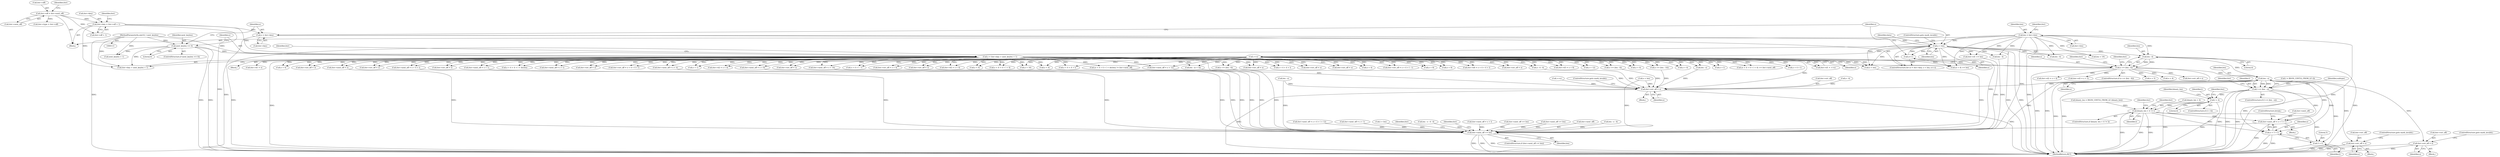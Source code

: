digraph "1_mongo-c-driver_0d9a4d98bfdf4acd2c0138d4aaeb4e2e0934bd84@del" {
"1000435" [label="(Call,len - o)"];
"1000392" [label="(Call,len - 4)"];
"1000150" [label="(Call,len = iter->len)"];
"1000209" [label="(Call,o < len)"];
"1000212" [label="(Call,o++)"];
"1000204" [label="(Call,o = iter->key)"];
"1000169" [label="(Call,iter->key = iter->off + 1)"];
"1000155" [label="(Call,iter->off = iter->next_off)"];
"1000390" [label="(Call,o >= (len - 4))"];
"1000225" [label="(Call,++o)"];
"1000230" [label="(Call,o = iter->key + next_keylen + 1)"];
"1000199" [label="(Call,next_keylen == 0)"];
"1000115" [label="(MethodParameterIn,uint32_t next_keylen)"];
"1000433" [label="(Call,l >= (len - o))"];
"1000462" [label="(Call,l < 4)"];
"1000489" [label="(Call,binary_len + 4 != l)"];
"1000503" [label="(Call,iter->next_off = o + 5 + l)"];
"1001057" [label="(Call,iter->next_off >= len)"];
"1000507" [label="(Call,o + 5 + l)"];
"1000509" [label="(Call,5 + l)"];
"1000439" [label="(Call,iter->err_off = o)"];
"1000466" [label="(Call,iter->err_off = o)"];
"1001063" [label="(Call,iter->err_off = o)"];
"1000961" [label="(Call,iter->d4 = o + 4 + 4 + l)"];
"1000828" [label="(Call,iter->err_off = o)"];
"1001026" [label="(Call,iter->next_off = o + 16)"];
"1000428" [label="(Call,l = BSON_UINT32_FROM_LE (l))"];
"1000201" [label="(Literal,0)"];
"1000841" [label="(Call,iter->d3 = o + 8)"];
"1000801" [label="(Call,iter->next_off = o + 4 + l + 12)"];
"1000433" [label="(Call,l >= (len - o))"];
"1000576" [label="(Call,o + 12)"];
"1000443" [label="(Identifier,o)"];
"1000470" [label="(Identifier,o)"];
"1000435" [label="(Call,len - o)"];
"1000508" [label="(Identifier,o)"];
"1000205" [label="(Identifier,o)"];
"1000989" [label="(Call,(o + 4 + 4 + l + doclen) != iter->next_off)"];
"1000231" [label="(Identifier,o)"];
"1000467" [label="(Call,iter->err_off)"];
"1000572" [label="(Call,iter->next_off = o + 12)"];
"1000119" [label="(Block,)"];
"1000957" [label="(Call,o + 4)"];
"1001064" [label="(Call,iter->err_off)"];
"1000704" [label="(Call,iter->next_off = o + 1)"];
"1000446" [label="(Identifier,subtype)"];
"1000871" [label="(Call,len - o)"];
"1000295" [label="(Call,o + 4)"];
"1001067" [label="(Identifier,o)"];
"1000716" [label="(Call,o >= (len - 4))"];
"1001063" [label="(Call,iter->err_off = o)"];
"1000152" [label="(Call,iter->len)"];
"1000885" [label="(Call,o + l)"];
"1000468" [label="(Identifier,iter)"];
"1000489" [label="(Call,binary_len + 4 != l)"];
"1000939" [label="(Call,(o + 4 + 4 + l + 4) >= iter->next_off)"];
"1000159" [label="(Call,iter->next_off)"];
"1000505" [label="(Identifier,iter)"];
"1000157" [label="(Identifier,iter)"];
"1000279" [label="(Call,(o + 4) >= len)"];
"1000490" [label="(Call,binary_len + 4)"];
"1000441" [label="(Identifier,iter)"];
"1000229" [label="(Block,)"];
"1000438" [label="(Block,)"];
"1000440" [label="(Call,iter->err_off)"];
"1000402" [label="(Call,iter->d2 = o + 4)"];
"1000225" [label="(Call,++o)"];
"1000169" [label="(Call,iter->key = iter->off + 1)"];
"1000333" [label="(Call,o + 4 + l)"];
"1000317" [label="(Call,len - (o + 4))"];
"1000291" [label="(Call,iter->d2 = o + 4)"];
"1000218" [label="(Identifier,data)"];
"1000162" [label="(Call,iter->type = iter->off)"];
"1001021" [label="(Call,o + 4)"];
"1000760" [label="(Call,o - 4)"];
"1000319" [label="(Call,o + 4)"];
"1000390" [label="(Call,o >= (len - 4))"];
"1000965" [label="(Call,o + 4 + 4 + l)"];
"1000548" [label="(Call,l > len)"];
"1000226" [label="(Identifier,o)"];
"1000616" [label="(Call,iter->err_off = o)"];
"1000822" [label="(Call,o >= (len - 14))"];
"1000350" [label="(Call,iter->err_off = o)"];
"1000232" [label="(Call,iter->key + next_keylen + 1)"];
"1000372" [label="(Call,iter->err_off = o + 4 + l - 1)"];
"1000236" [label="(Call,next_keylen + 1)"];
"1000198" [label="(ControlStructure,if (next_keylen == 0))"];
"1000462" [label="(Call,l < 4)"];
"1000269" [label="(Call,o + 8)"];
"1000819" [label="(Call,len < 19)"];
"1000444" [label="(ControlStructure,goto mark_invalid;)"];
"1000280" [label="(Call,o + 4)"];
"1000241" [label="(Identifier,iter)"];
"1000493" [label="(Identifier,l)"];
"1000206" [label="(Call,iter->key)"];
"1000391" [label="(Identifier,o)"];
"1001071" [label="(Identifier,iter)"];
"1000323" [label="(Call,iter->err_off = o)"];
"1000484" [label="(Call,binary_len = BSON_UINT32_FROM_LE (binary_len))"];
"1000439" [label="(Call,iter->err_off = o)"];
"1000409" [label="(Call,iter->d3 = o + 5)"];
"1000461" [label="(ControlStructure,if (l < 4))"];
"1000211" [label="(Identifier,len)"];
"1000497" [label="(Identifier,iter)"];
"1000895" [label="(Call,iter->err_off = o)"];
"1001057" [label="(Call,iter->next_off >= len)"];
"1000173" [label="(Call,iter->off + 1)"];
"1000204" [label="(Call,o = iter->key)"];
"1000622" [label="(Call,iter->next_off = o + 1)"];
"1000115" [label="(MethodParameterIn,uint32_t next_keylen)"];
"1000553" [label="(Call,len - o)"];
"1000504" [label="(Call,iter->next_off)"];
"1000676" [label="(Call,o < len)"];
"1000474" [label="(Identifier,binary_len)"];
"1001050" [label="(Call,iter->err_off = o)"];
"1000464" [label="(Literal,4)"];
"1000170" [label="(Call,iter->key)"];
"1000389" [label="(ControlStructure,if (o >= (len - 4)))"];
"1000507" [label="(Call,o + 5 + l)"];
"1000924" [label="(Call,len - o - 4 - 4)"];
"1001017" [label="(Call,iter->next_off = o + 4)"];
"1000150" [label="(Call,len = iter->len)"];
"1000584" [label="(Call,iter->d1 >= len)"];
"1000990" [label="(Call,o + 4 + 4 + l + doclen)"];
"1000641" [label="(Call,o < len)"];
"1000881" [label="(Call,iter->next_off = o + l)"];
"1000926" [label="(Call,o - 4 - 4)"];
"1000932" [label="(Call,iter->err_off = o)"];
"1000151" [label="(Identifier,len)"];
"1000245" [label="(ControlStructure,goto mark_invalid;)"];
"1000434" [label="(Identifier,l)"];
"1000209" [label="(Call,o < len)"];
"1001065" [label="(Identifier,iter)"];
"1000156" [label="(Call,iter->off)"];
"1000503" [label="(Call,iter->next_off = o + 5 + l)"];
"1000413" [label="(Call,o + 5)"];
"1000563" [label="(Call,iter->next_off = o + l)"];
"1000212" [label="(Call,o++)"];
"1001062" [label="(Block,)"];
"1000398" [label="(Identifier,iter)"];
"1001003" [label="(Call,iter->err_off = o + 4 + 4 + l)"];
"1000471" [label="(ControlStructure,goto mark_invalid;)"];
"1000406" [label="(Call,o + 4)"];
"1000404" [label="(Identifier,iter)"];
"1000265" [label="(Call,iter->next_off = o + 8)"];
"1000626" [label="(Call,o + 1)"];
"1000834" [label="(Call,iter->d2 = o + 4)"];
"1000394" [label="(Literal,4)"];
"1000393" [label="(Identifier,len)"];
"1001056" [label="(ControlStructure,if (iter->next_off >= len))"];
"1000889" [label="(Call,iter->next_off >= len)"];
"1000488" [label="(ControlStructure,if (binary_len + 4 != l))"];
"1000437" [label="(Identifier,o)"];
"1001061" [label="(Identifier,len)"];
"1000432" [label="(ControlStructure,if (l >= (len - o)))"];
"1000213" [label="(Identifier,o)"];
"1001038" [label="(Call,iter->next_off = o)"];
"1000875" [label="(Call,iter->err_off = o)"];
"1000510" [label="(Literal,5)"];
"1000392" [label="(Call,len - 4)"];
"1000329" [label="(Call,iter->next_off = o + 4 + l)"];
"1000344" [label="(Call,iter->next_off >= len)"];
"1000230" [label="(Call,o = iter->key + next_keylen + 1)"];
"1000436" [label="(Identifier,len)"];
"1000376" [label="(Call,o + 4 + l - 1)"];
"1001058" [label="(Call,iter->next_off)"];
"1000199" [label="(Call,next_keylen == 0)"];
"1000657" [label="(Call,++o)"];
"1000396" [label="(Call,iter->err_off = o)"];
"1000520" [label="(Call,len - 4)"];
"1000953" [label="(Call,iter->err_off = o + 4)"];
"1000164" [label="(Identifier,iter)"];
"1000758" [label="(Call,len - o - 4)"];
"1000200" [label="(Identifier,next_keylen)"];
"1000465" [label="(Block,)"];
"1000239" [label="(Call,iter->d1 = o)"];
"1000463" [label="(Identifier,l)"];
"1000512" [label="(ControlStructure,break;)"];
"1000203" [label="(ControlStructure,for (o = iter->key; o < len; o++))"];
"1000285" [label="(Call,iter->err_off = o)"];
"1000386" [label="(Block,)"];
"1000180" [label="(Identifier,iter)"];
"1001068" [label="(ControlStructure,goto mark_invalid;)"];
"1001094" [label="(MethodReturn,RET)"];
"1000940" [label="(Call,o + 4 + 4 + l + 4)"];
"1001030" [label="(Call,o + 16)"];
"1000511" [label="(Identifier,l)"];
"1000466" [label="(Call,iter->err_off = o)"];
"1000221" [label="(Call,iter->d1 = ++o)"];
"1000210" [label="(Identifier,o)"];
"1000518" [label="(Call,o >= (len - 4))"];
"1001007" [label="(Call,o + 4 + 4 + l)"];
"1000509" [label="(Call,5 + l)"];
"1000590" [label="(Call,iter->err_off = o)"];
"1000155" [label="(Call,iter->off = iter->next_off)"];
"1000718" [label="(Call,len - 4)"];
"1000838" [label="(Call,o + 4)"];
"1000845" [label="(Call,o + 8)"];
"1000435" -> "1000433"  [label="AST: "];
"1000435" -> "1000437"  [label="CFG: "];
"1000436" -> "1000435"  [label="AST: "];
"1000437" -> "1000435"  [label="AST: "];
"1000433" -> "1000435"  [label="CFG: "];
"1000435" -> "1001094"  [label="DDG: "];
"1000435" -> "1001094"  [label="DDG: "];
"1000435" -> "1000433"  [label="DDG: "];
"1000435" -> "1000433"  [label="DDG: "];
"1000392" -> "1000435"  [label="DDG: "];
"1000390" -> "1000435"  [label="DDG: "];
"1000435" -> "1000439"  [label="DDG: "];
"1000435" -> "1000466"  [label="DDG: "];
"1000435" -> "1000503"  [label="DDG: "];
"1000435" -> "1000507"  [label="DDG: "];
"1000435" -> "1001057"  [label="DDG: "];
"1000435" -> "1001063"  [label="DDG: "];
"1000392" -> "1000390"  [label="AST: "];
"1000392" -> "1000394"  [label="CFG: "];
"1000393" -> "1000392"  [label="AST: "];
"1000394" -> "1000392"  [label="AST: "];
"1000390" -> "1000392"  [label="CFG: "];
"1000392" -> "1001094"  [label="DDG: "];
"1000392" -> "1000390"  [label="DDG: "];
"1000392" -> "1000390"  [label="DDG: "];
"1000150" -> "1000392"  [label="DDG: "];
"1000209" -> "1000392"  [label="DDG: "];
"1000150" -> "1000119"  [label="AST: "];
"1000150" -> "1000152"  [label="CFG: "];
"1000151" -> "1000150"  [label="AST: "];
"1000152" -> "1000150"  [label="AST: "];
"1000157" -> "1000150"  [label="CFG: "];
"1000150" -> "1001094"  [label="DDG: "];
"1000150" -> "1001094"  [label="DDG: "];
"1000150" -> "1000209"  [label="DDG: "];
"1000150" -> "1000279"  [label="DDG: "];
"1000150" -> "1000520"  [label="DDG: "];
"1000150" -> "1000584"  [label="DDG: "];
"1000150" -> "1000641"  [label="DDG: "];
"1000150" -> "1000718"  [label="DDG: "];
"1000150" -> "1000819"  [label="DDG: "];
"1000150" -> "1001057"  [label="DDG: "];
"1000209" -> "1000203"  [label="AST: "];
"1000209" -> "1000211"  [label="CFG: "];
"1000210" -> "1000209"  [label="AST: "];
"1000211" -> "1000209"  [label="AST: "];
"1000218" -> "1000209"  [label="CFG: "];
"1000245" -> "1000209"  [label="CFG: "];
"1000209" -> "1001094"  [label="DDG: "];
"1000209" -> "1001094"  [label="DDG: "];
"1000209" -> "1001094"  [label="DDG: "];
"1000212" -> "1000209"  [label="DDG: "];
"1000204" -> "1000209"  [label="DDG: "];
"1000209" -> "1000212"  [label="DDG: "];
"1000209" -> "1000225"  [label="DDG: "];
"1000209" -> "1000279"  [label="DDG: "];
"1000209" -> "1000520"  [label="DDG: "];
"1000209" -> "1000584"  [label="DDG: "];
"1000209" -> "1000641"  [label="DDG: "];
"1000209" -> "1000718"  [label="DDG: "];
"1000209" -> "1000819"  [label="DDG: "];
"1000209" -> "1001057"  [label="DDG: "];
"1000212" -> "1000203"  [label="AST: "];
"1000212" -> "1000213"  [label="CFG: "];
"1000213" -> "1000212"  [label="AST: "];
"1000210" -> "1000212"  [label="CFG: "];
"1000204" -> "1000203"  [label="AST: "];
"1000204" -> "1000206"  [label="CFG: "];
"1000205" -> "1000204"  [label="AST: "];
"1000206" -> "1000204"  [label="AST: "];
"1000210" -> "1000204"  [label="CFG: "];
"1000204" -> "1001094"  [label="DDG: "];
"1000169" -> "1000204"  [label="DDG: "];
"1000169" -> "1000119"  [label="AST: "];
"1000169" -> "1000173"  [label="CFG: "];
"1000170" -> "1000169"  [label="AST: "];
"1000173" -> "1000169"  [label="AST: "];
"1000180" -> "1000169"  [label="CFG: "];
"1000169" -> "1001094"  [label="DDG: "];
"1000155" -> "1000169"  [label="DDG: "];
"1000169" -> "1000230"  [label="DDG: "];
"1000169" -> "1000232"  [label="DDG: "];
"1000155" -> "1000119"  [label="AST: "];
"1000155" -> "1000159"  [label="CFG: "];
"1000156" -> "1000155"  [label="AST: "];
"1000159" -> "1000155"  [label="AST: "];
"1000164" -> "1000155"  [label="CFG: "];
"1000155" -> "1000162"  [label="DDG: "];
"1000155" -> "1000173"  [label="DDG: "];
"1000390" -> "1000389"  [label="AST: "];
"1000391" -> "1000390"  [label="AST: "];
"1000398" -> "1000390"  [label="CFG: "];
"1000404" -> "1000390"  [label="CFG: "];
"1000390" -> "1001094"  [label="DDG: "];
"1000390" -> "1001094"  [label="DDG: "];
"1000225" -> "1000390"  [label="DDG: "];
"1000230" -> "1000390"  [label="DDG: "];
"1000390" -> "1000396"  [label="DDG: "];
"1000390" -> "1000402"  [label="DDG: "];
"1000390" -> "1000406"  [label="DDG: "];
"1000390" -> "1000409"  [label="DDG: "];
"1000390" -> "1000413"  [label="DDG: "];
"1000225" -> "1000221"  [label="AST: "];
"1000225" -> "1000226"  [label="CFG: "];
"1000226" -> "1000225"  [label="AST: "];
"1000221" -> "1000225"  [label="CFG: "];
"1000225" -> "1000221"  [label="DDG: "];
"1000225" -> "1000265"  [label="DDG: "];
"1000225" -> "1000269"  [label="DDG: "];
"1000225" -> "1000279"  [label="DDG: "];
"1000225" -> "1000280"  [label="DDG: "];
"1000225" -> "1000285"  [label="DDG: "];
"1000225" -> "1000291"  [label="DDG: "];
"1000225" -> "1000295"  [label="DDG: "];
"1000225" -> "1000317"  [label="DDG: "];
"1000225" -> "1000319"  [label="DDG: "];
"1000225" -> "1000323"  [label="DDG: "];
"1000225" -> "1000329"  [label="DDG: "];
"1000225" -> "1000333"  [label="DDG: "];
"1000225" -> "1000350"  [label="DDG: "];
"1000225" -> "1000372"  [label="DDG: "];
"1000225" -> "1000376"  [label="DDG: "];
"1000225" -> "1000518"  [label="DDG: "];
"1000225" -> "1000572"  [label="DDG: "];
"1000225" -> "1000576"  [label="DDG: "];
"1000225" -> "1000590"  [label="DDG: "];
"1000225" -> "1000616"  [label="DDG: "];
"1000225" -> "1000622"  [label="DDG: "];
"1000225" -> "1000626"  [label="DDG: "];
"1000225" -> "1000641"  [label="DDG: "];
"1000225" -> "1000716"  [label="DDG: "];
"1000225" -> "1000822"  [label="DDG: "];
"1000225" -> "1000828"  [label="DDG: "];
"1000225" -> "1000834"  [label="DDG: "];
"1000225" -> "1000838"  [label="DDG: "];
"1000225" -> "1000841"  [label="DDG: "];
"1000225" -> "1000845"  [label="DDG: "];
"1000225" -> "1000871"  [label="DDG: "];
"1000225" -> "1000875"  [label="DDG: "];
"1000225" -> "1000881"  [label="DDG: "];
"1000225" -> "1000885"  [label="DDG: "];
"1000225" -> "1000895"  [label="DDG: "];
"1000225" -> "1000926"  [label="DDG: "];
"1000225" -> "1000932"  [label="DDG: "];
"1000225" -> "1000939"  [label="DDG: "];
"1000225" -> "1000940"  [label="DDG: "];
"1000225" -> "1000953"  [label="DDG: "];
"1000225" -> "1000957"  [label="DDG: "];
"1000225" -> "1000961"  [label="DDG: "];
"1000225" -> "1000965"  [label="DDG: "];
"1000225" -> "1000989"  [label="DDG: "];
"1000225" -> "1000990"  [label="DDG: "];
"1000225" -> "1001003"  [label="DDG: "];
"1000225" -> "1001007"  [label="DDG: "];
"1000225" -> "1001017"  [label="DDG: "];
"1000225" -> "1001021"  [label="DDG: "];
"1000225" -> "1001026"  [label="DDG: "];
"1000225" -> "1001030"  [label="DDG: "];
"1000225" -> "1001038"  [label="DDG: "];
"1000225" -> "1001050"  [label="DDG: "];
"1000225" -> "1001063"  [label="DDG: "];
"1000230" -> "1000229"  [label="AST: "];
"1000230" -> "1000232"  [label="CFG: "];
"1000231" -> "1000230"  [label="AST: "];
"1000232" -> "1000230"  [label="AST: "];
"1000241" -> "1000230"  [label="CFG: "];
"1000230" -> "1001094"  [label="DDG: "];
"1000199" -> "1000230"  [label="DDG: "];
"1000115" -> "1000230"  [label="DDG: "];
"1000230" -> "1000239"  [label="DDG: "];
"1000230" -> "1000265"  [label="DDG: "];
"1000230" -> "1000269"  [label="DDG: "];
"1000230" -> "1000279"  [label="DDG: "];
"1000230" -> "1000280"  [label="DDG: "];
"1000230" -> "1000285"  [label="DDG: "];
"1000230" -> "1000291"  [label="DDG: "];
"1000230" -> "1000295"  [label="DDG: "];
"1000230" -> "1000317"  [label="DDG: "];
"1000230" -> "1000319"  [label="DDG: "];
"1000230" -> "1000323"  [label="DDG: "];
"1000230" -> "1000329"  [label="DDG: "];
"1000230" -> "1000333"  [label="DDG: "];
"1000230" -> "1000350"  [label="DDG: "];
"1000230" -> "1000372"  [label="DDG: "];
"1000230" -> "1000376"  [label="DDG: "];
"1000230" -> "1000518"  [label="DDG: "];
"1000230" -> "1000572"  [label="DDG: "];
"1000230" -> "1000576"  [label="DDG: "];
"1000230" -> "1000590"  [label="DDG: "];
"1000230" -> "1000616"  [label="DDG: "];
"1000230" -> "1000622"  [label="DDG: "];
"1000230" -> "1000626"  [label="DDG: "];
"1000230" -> "1000641"  [label="DDG: "];
"1000230" -> "1000716"  [label="DDG: "];
"1000230" -> "1000822"  [label="DDG: "];
"1000230" -> "1000828"  [label="DDG: "];
"1000230" -> "1000834"  [label="DDG: "];
"1000230" -> "1000838"  [label="DDG: "];
"1000230" -> "1000841"  [label="DDG: "];
"1000230" -> "1000845"  [label="DDG: "];
"1000230" -> "1000871"  [label="DDG: "];
"1000230" -> "1000875"  [label="DDG: "];
"1000230" -> "1000881"  [label="DDG: "];
"1000230" -> "1000885"  [label="DDG: "];
"1000230" -> "1000895"  [label="DDG: "];
"1000230" -> "1000926"  [label="DDG: "];
"1000230" -> "1000932"  [label="DDG: "];
"1000230" -> "1000939"  [label="DDG: "];
"1000230" -> "1000940"  [label="DDG: "];
"1000230" -> "1000953"  [label="DDG: "];
"1000230" -> "1000957"  [label="DDG: "];
"1000230" -> "1000961"  [label="DDG: "];
"1000230" -> "1000965"  [label="DDG: "];
"1000230" -> "1000989"  [label="DDG: "];
"1000230" -> "1000990"  [label="DDG: "];
"1000230" -> "1001003"  [label="DDG: "];
"1000230" -> "1001007"  [label="DDG: "];
"1000230" -> "1001017"  [label="DDG: "];
"1000230" -> "1001021"  [label="DDG: "];
"1000230" -> "1001026"  [label="DDG: "];
"1000230" -> "1001030"  [label="DDG: "];
"1000230" -> "1001038"  [label="DDG: "];
"1000230" -> "1001050"  [label="DDG: "];
"1000230" -> "1001063"  [label="DDG: "];
"1000199" -> "1000198"  [label="AST: "];
"1000199" -> "1000201"  [label="CFG: "];
"1000200" -> "1000199"  [label="AST: "];
"1000201" -> "1000199"  [label="AST: "];
"1000205" -> "1000199"  [label="CFG: "];
"1000231" -> "1000199"  [label="CFG: "];
"1000199" -> "1001094"  [label="DDG: "];
"1000199" -> "1001094"  [label="DDG: "];
"1000115" -> "1000199"  [label="DDG: "];
"1000199" -> "1000232"  [label="DDG: "];
"1000199" -> "1000236"  [label="DDG: "];
"1000115" -> "1000113"  [label="AST: "];
"1000115" -> "1001094"  [label="DDG: "];
"1000115" -> "1000232"  [label="DDG: "];
"1000115" -> "1000236"  [label="DDG: "];
"1000433" -> "1000432"  [label="AST: "];
"1000434" -> "1000433"  [label="AST: "];
"1000441" -> "1000433"  [label="CFG: "];
"1000446" -> "1000433"  [label="CFG: "];
"1000433" -> "1001094"  [label="DDG: "];
"1000433" -> "1001094"  [label="DDG: "];
"1000433" -> "1001094"  [label="DDG: "];
"1000428" -> "1000433"  [label="DDG: "];
"1000433" -> "1000462"  [label="DDG: "];
"1000433" -> "1000503"  [label="DDG: "];
"1000433" -> "1000507"  [label="DDG: "];
"1000433" -> "1000509"  [label="DDG: "];
"1000462" -> "1000461"  [label="AST: "];
"1000462" -> "1000464"  [label="CFG: "];
"1000463" -> "1000462"  [label="AST: "];
"1000464" -> "1000462"  [label="AST: "];
"1000468" -> "1000462"  [label="CFG: "];
"1000474" -> "1000462"  [label="CFG: "];
"1000462" -> "1001094"  [label="DDG: "];
"1000462" -> "1001094"  [label="DDG: "];
"1000462" -> "1000489"  [label="DDG: "];
"1000489" -> "1000488"  [label="AST: "];
"1000489" -> "1000493"  [label="CFG: "];
"1000490" -> "1000489"  [label="AST: "];
"1000493" -> "1000489"  [label="AST: "];
"1000497" -> "1000489"  [label="CFG: "];
"1000505" -> "1000489"  [label="CFG: "];
"1000489" -> "1001094"  [label="DDG: "];
"1000489" -> "1001094"  [label="DDG: "];
"1000489" -> "1001094"  [label="DDG: "];
"1000484" -> "1000489"  [label="DDG: "];
"1000489" -> "1000503"  [label="DDG: "];
"1000489" -> "1000507"  [label="DDG: "];
"1000489" -> "1000509"  [label="DDG: "];
"1000503" -> "1000386"  [label="AST: "];
"1000503" -> "1000507"  [label="CFG: "];
"1000504" -> "1000503"  [label="AST: "];
"1000507" -> "1000503"  [label="AST: "];
"1000512" -> "1000503"  [label="CFG: "];
"1000503" -> "1001094"  [label="DDG: "];
"1000503" -> "1001057"  [label="DDG: "];
"1001057" -> "1001056"  [label="AST: "];
"1001057" -> "1001061"  [label="CFG: "];
"1001058" -> "1001057"  [label="AST: "];
"1001061" -> "1001057"  [label="AST: "];
"1001065" -> "1001057"  [label="CFG: "];
"1001071" -> "1001057"  [label="CFG: "];
"1001057" -> "1001094"  [label="DDG: "];
"1001057" -> "1001094"  [label="DDG: "];
"1001057" -> "1001094"  [label="DDG: "];
"1000622" -> "1001057"  [label="DDG: "];
"1001026" -> "1001057"  [label="DDG: "];
"1000989" -> "1001057"  [label="DDG: "];
"1000801" -> "1001057"  [label="DDG: "];
"1001017" -> "1001057"  [label="DDG: "];
"1000329" -> "1001057"  [label="DDG: "];
"1000563" -> "1001057"  [label="DDG: "];
"1001038" -> "1001057"  [label="DDG: "];
"1000704" -> "1001057"  [label="DDG: "];
"1000265" -> "1001057"  [label="DDG: "];
"1000572" -> "1001057"  [label="DDG: "];
"1000344" -> "1001057"  [label="DDG: "];
"1000344" -> "1001057"  [label="DDG: "];
"1000676" -> "1001057"  [label="DDG: "];
"1000889" -> "1001057"  [label="DDG: "];
"1000317" -> "1001057"  [label="DDG: "];
"1000553" -> "1001057"  [label="DDG: "];
"1000924" -> "1001057"  [label="DDG: "];
"1000584" -> "1001057"  [label="DDG: "];
"1000758" -> "1001057"  [label="DDG: "];
"1000718" -> "1001057"  [label="DDG: "];
"1000548" -> "1001057"  [label="DDG: "];
"1000641" -> "1001057"  [label="DDG: "];
"1000507" -> "1000509"  [label="CFG: "];
"1000508" -> "1000507"  [label="AST: "];
"1000509" -> "1000507"  [label="AST: "];
"1000507" -> "1001094"  [label="DDG: "];
"1000507" -> "1001094"  [label="DDG: "];
"1000509" -> "1000511"  [label="CFG: "];
"1000510" -> "1000509"  [label="AST: "];
"1000511" -> "1000509"  [label="AST: "];
"1000509" -> "1001094"  [label="DDG: "];
"1000439" -> "1000438"  [label="AST: "];
"1000439" -> "1000443"  [label="CFG: "];
"1000440" -> "1000439"  [label="AST: "];
"1000443" -> "1000439"  [label="AST: "];
"1000444" -> "1000439"  [label="CFG: "];
"1000439" -> "1001094"  [label="DDG: "];
"1000439" -> "1001094"  [label="DDG: "];
"1000466" -> "1000465"  [label="AST: "];
"1000466" -> "1000470"  [label="CFG: "];
"1000467" -> "1000466"  [label="AST: "];
"1000470" -> "1000466"  [label="AST: "];
"1000471" -> "1000466"  [label="CFG: "];
"1000466" -> "1001094"  [label="DDG: "];
"1000466" -> "1001094"  [label="DDG: "];
"1001063" -> "1001062"  [label="AST: "];
"1001063" -> "1001067"  [label="CFG: "];
"1001064" -> "1001063"  [label="AST: "];
"1001067" -> "1001063"  [label="AST: "];
"1001068" -> "1001063"  [label="CFG: "];
"1001063" -> "1001094"  [label="DDG: "];
"1001063" -> "1001094"  [label="DDG: "];
"1000676" -> "1001063"  [label="DDG: "];
"1000657" -> "1001063"  [label="DDG: "];
"1000553" -> "1001063"  [label="DDG: "];
"1000518" -> "1001063"  [label="DDG: "];
"1000760" -> "1001063"  [label="DDG: "];
"1000716" -> "1001063"  [label="DDG: "];
"1000926" -> "1001063"  [label="DDG: "];
"1000871" -> "1001063"  [label="DDG: "];
"1000822" -> "1001063"  [label="DDG: "];
}
